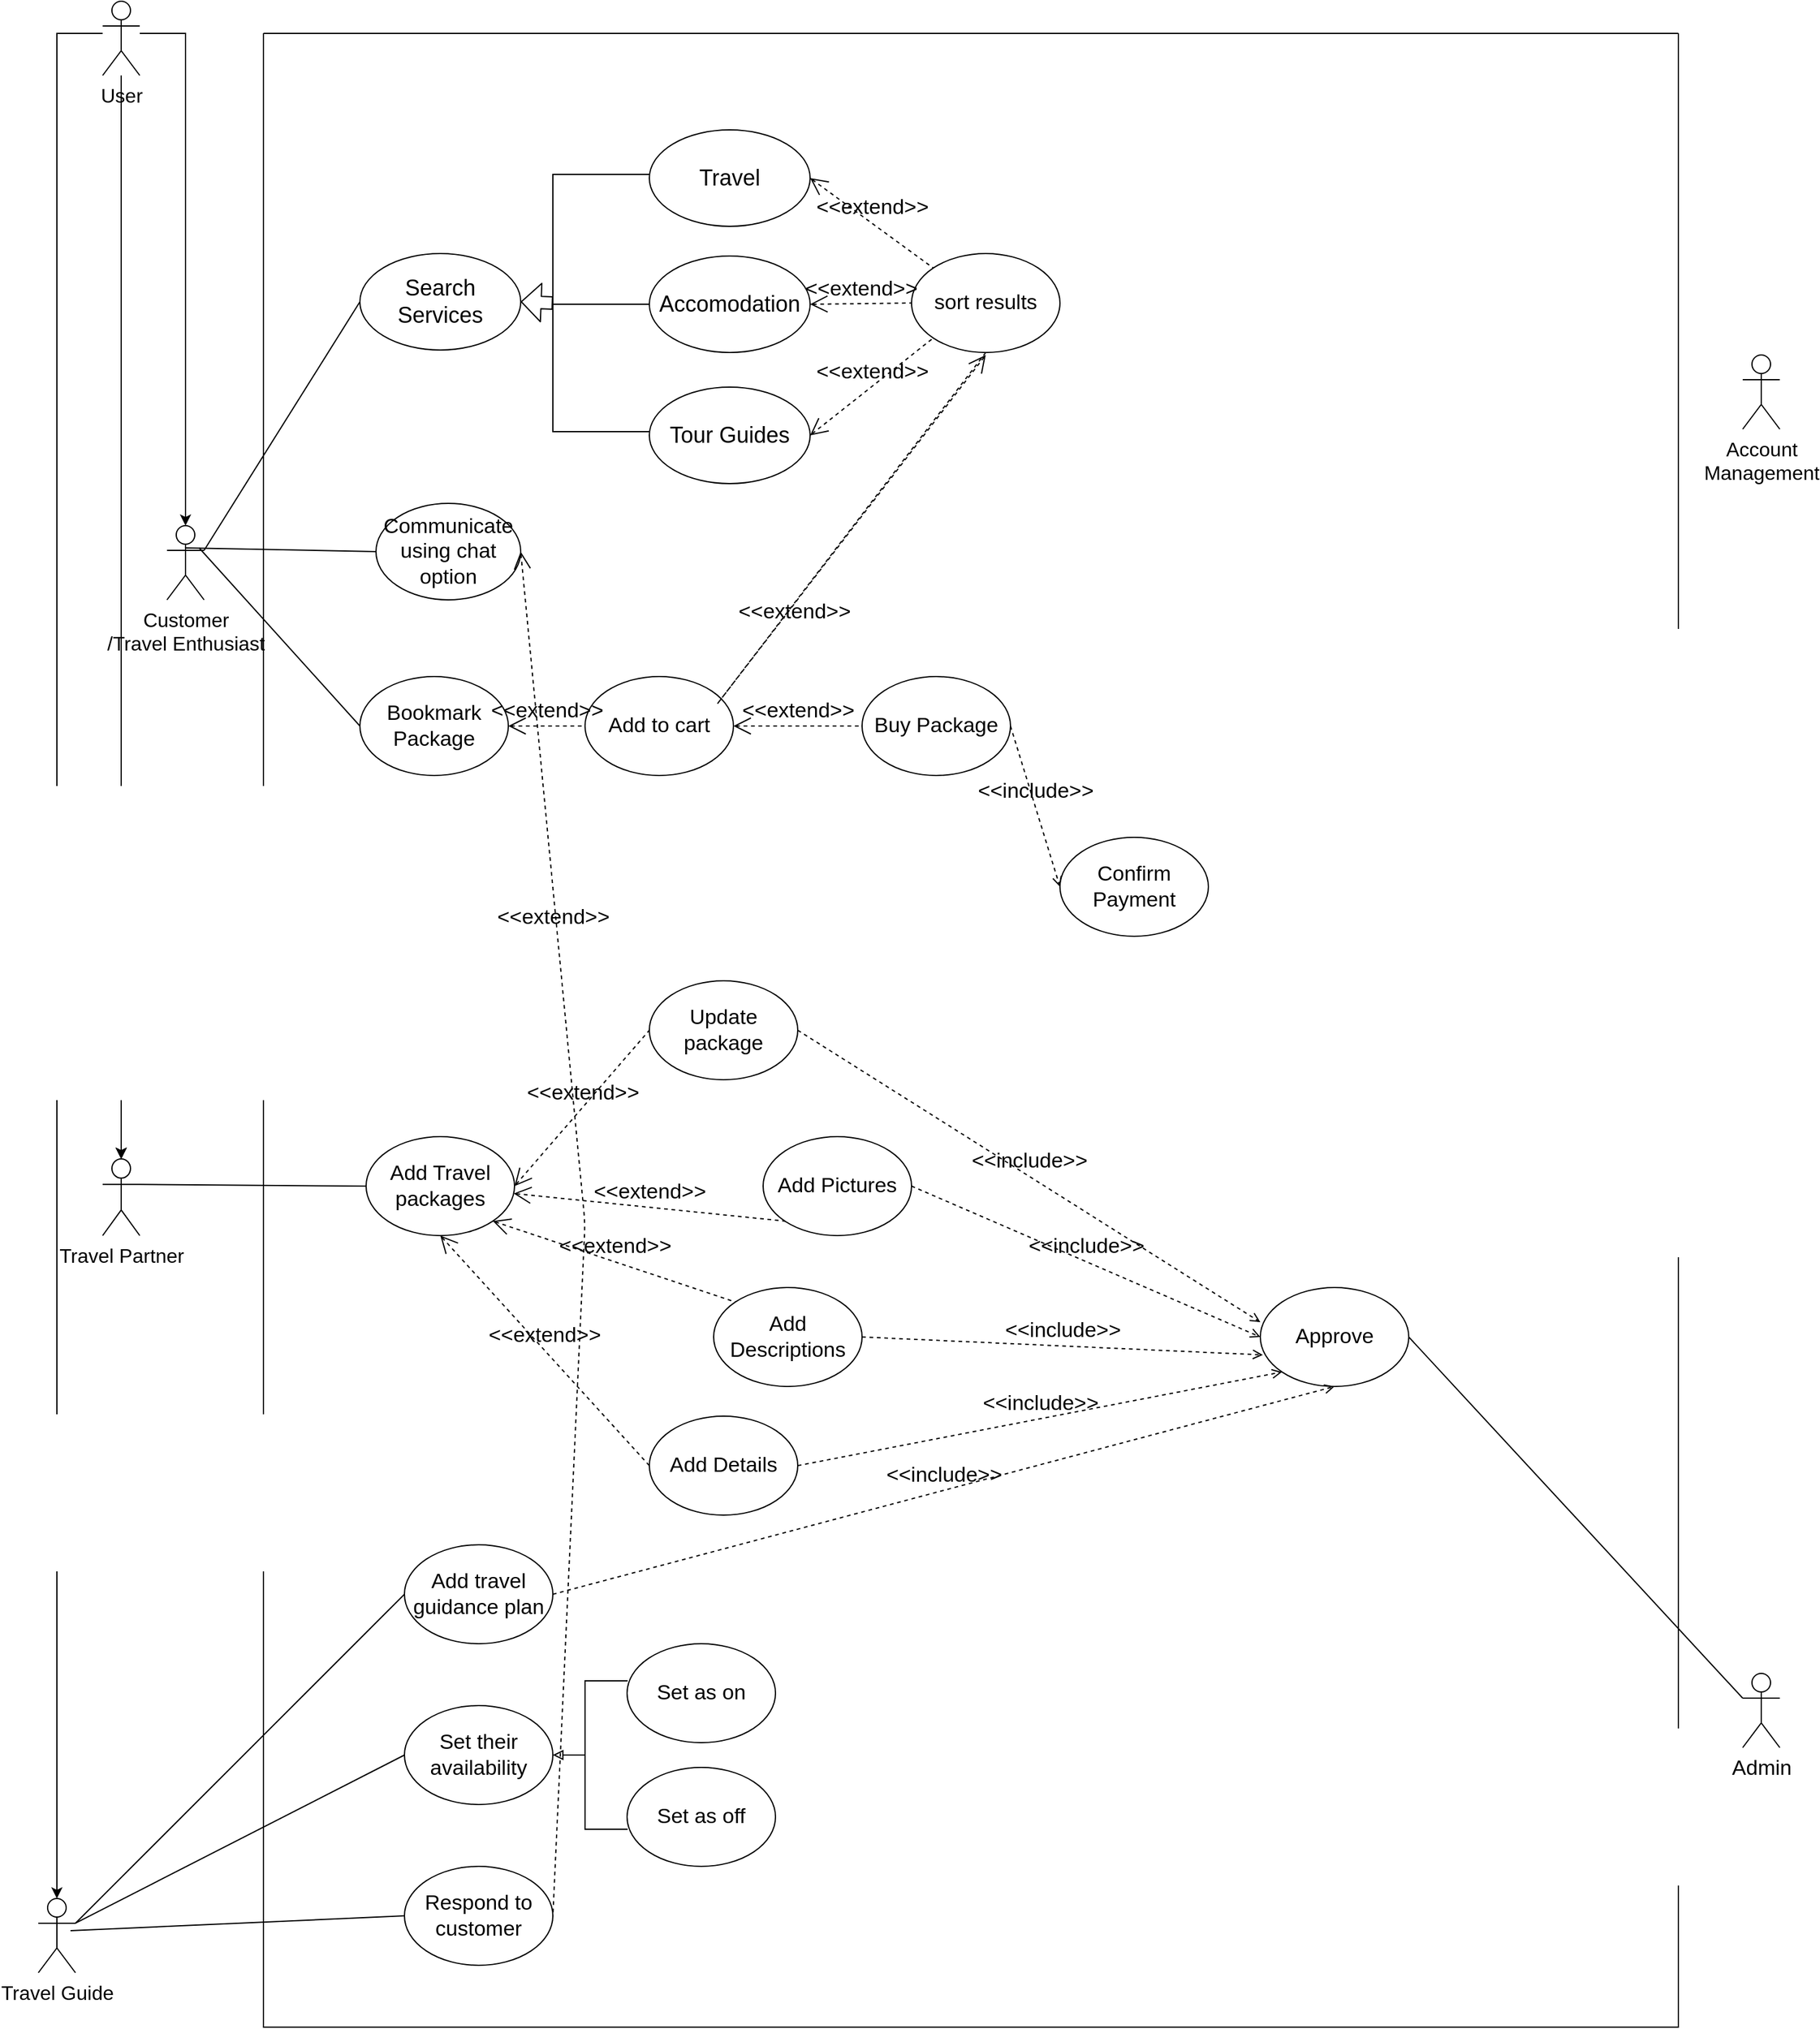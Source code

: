 <mxfile version="17.1.3" type="device"><diagram id="D6NRuJSOHz_yai-I6xqt" name="Page-1"><mxGraphModel dx="4466" dy="1563" grid="1" gridSize="26" guides="1" tooltips="1" connect="1" arrows="1" fold="1" page="1" pageScale="1" pageWidth="1500" pageHeight="1700" background="#FFFFFF" math="0" shadow="0"><root><mxCell id="0"/><mxCell id="1" parent="0"/><mxCell id="CTWGeSSu-Z7zZB4Bme3E-9" value="" style="edgeStyle=orthogonalEdgeStyle;rounded=0;orthogonalLoop=1;jettySize=auto;html=1;strokeWidth=1;" edge="1" parent="1" source="CTWGeSSu-Z7zZB4Bme3E-7" target="CTWGeSSu-Z7zZB4Bme3E-8"><mxGeometry relative="1" as="geometry"/></mxCell><mxCell id="CTWGeSSu-Z7zZB4Bme3E-10" value="" style="edgeStyle=orthogonalEdgeStyle;rounded=0;orthogonalLoop=1;jettySize=auto;html=1;strokeWidth=1;" edge="1" parent="1" source="CTWGeSSu-Z7zZB4Bme3E-7" target="CTWGeSSu-Z7zZB4Bme3E-8"><mxGeometry relative="1" as="geometry"/></mxCell><mxCell id="CTWGeSSu-Z7zZB4Bme3E-11" value="" style="edgeStyle=orthogonalEdgeStyle;rounded=0;orthogonalLoop=1;jettySize=auto;html=1;strokeWidth=1;" edge="1" parent="1" source="CTWGeSSu-Z7zZB4Bme3E-7" target="CTWGeSSu-Z7zZB4Bme3E-8"><mxGeometry relative="1" as="geometry"><Array as="points"><mxPoint x="-1389" y="957"/></Array></mxGeometry></mxCell><mxCell id="CTWGeSSu-Z7zZB4Bme3E-13" value="" style="edgeStyle=orthogonalEdgeStyle;rounded=0;orthogonalLoop=1;jettySize=auto;html=1;strokeWidth=1;" edge="1" parent="1" source="CTWGeSSu-Z7zZB4Bme3E-7" target="CTWGeSSu-Z7zZB4Bme3E-12"><mxGeometry relative="1" as="geometry"><Array as="points"><mxPoint x="-1441" y="52"/></Array></mxGeometry></mxCell><mxCell id="CTWGeSSu-Z7zZB4Bme3E-15" value="" style="edgeStyle=orthogonalEdgeStyle;rounded=0;orthogonalLoop=1;jettySize=auto;html=1;strokeWidth=1;" edge="1" parent="1" source="CTWGeSSu-Z7zZB4Bme3E-7" target="CTWGeSSu-Z7zZB4Bme3E-14"><mxGeometry relative="1" as="geometry"><Array as="points"><mxPoint x="-1337" y="52"/></Array></mxGeometry></mxCell><mxCell id="CTWGeSSu-Z7zZB4Bme3E-7" value="&lt;font style=&quot;font-size: 16px&quot;&gt;User&lt;/font&gt;" style="shape=umlActor;verticalLabelPosition=bottom;verticalAlign=top;html=1;outlineConnect=0;strokeWidth=1;" vertex="1" parent="1"><mxGeometry x="-1404" y="26" width="30" height="60" as="geometry"/></mxCell><mxCell id="CTWGeSSu-Z7zZB4Bme3E-8" value="&lt;font style=&quot;font-size: 16px&quot;&gt;Travel Partner&lt;/font&gt;" style="shape=umlActor;verticalLabelPosition=bottom;verticalAlign=top;html=1;outlineConnect=0;strokeWidth=1;" vertex="1" parent="1"><mxGeometry x="-1404" y="962" width="30" height="62" as="geometry"/></mxCell><mxCell id="CTWGeSSu-Z7zZB4Bme3E-12" value="&lt;font style=&quot;font-size: 16px&quot;&gt;Travel Guide&lt;/font&gt;" style="shape=umlActor;verticalLabelPosition=bottom;verticalAlign=top;html=1;outlineConnect=0;strokeWidth=1;" vertex="1" parent="1"><mxGeometry x="-1456" y="1560" width="30" height="60" as="geometry"/></mxCell><mxCell id="CTWGeSSu-Z7zZB4Bme3E-14" value="&lt;font style=&quot;font-size: 16px&quot;&gt;Customer&lt;br&gt;/Travel Enthusiast&lt;/font&gt;" style="shape=umlActor;verticalLabelPosition=bottom;verticalAlign=top;html=1;outlineConnect=0;strokeWidth=1;" vertex="1" parent="1"><mxGeometry x="-1352" y="450" width="30" height="60" as="geometry"/></mxCell><mxCell id="CTWGeSSu-Z7zZB4Bme3E-31" value="" style="swimlane;startSize=0;gradientColor=#ffffff;strokeWidth=1;" vertex="1" parent="1"><mxGeometry x="-1274" y="52" width="1144" height="1612" as="geometry"/></mxCell><mxCell id="CTWGeSSu-Z7zZB4Bme3E-33" value="&lt;span style=&quot;font-size: 18px&quot;&gt;Search Services&lt;/span&gt;" style="ellipse;whiteSpace=wrap;html=1;gradientColor=none;strokeWidth=1;" vertex="1" parent="CTWGeSSu-Z7zZB4Bme3E-31"><mxGeometry x="78" y="178" width="130" height="78" as="geometry"/></mxCell><mxCell id="CTWGeSSu-Z7zZB4Bme3E-44" value="&lt;span style=&quot;font-size: 18px&quot;&gt;Travel&lt;br&gt;&lt;/span&gt;" style="ellipse;whiteSpace=wrap;html=1;gradientColor=none;strokeWidth=1;" vertex="1" parent="CTWGeSSu-Z7zZB4Bme3E-31"><mxGeometry x="312" y="78" width="130" height="78" as="geometry"/></mxCell><mxCell id="CTWGeSSu-Z7zZB4Bme3E-45" value="&lt;span style=&quot;font-size: 18px&quot;&gt;Accomodation&lt;br&gt;&lt;/span&gt;" style="ellipse;whiteSpace=wrap;html=1;gradientColor=none;strokeWidth=1;" vertex="1" parent="CTWGeSSu-Z7zZB4Bme3E-31"><mxGeometry x="312" y="180" width="130" height="78" as="geometry"/></mxCell><mxCell id="CTWGeSSu-Z7zZB4Bme3E-46" value="&lt;span style=&quot;font-size: 18px&quot;&gt;Tour Guides&lt;br&gt;&lt;/span&gt;" style="ellipse;whiteSpace=wrap;html=1;gradientColor=none;strokeWidth=1;" vertex="1" parent="CTWGeSSu-Z7zZB4Bme3E-31"><mxGeometry x="312" y="286" width="130" height="78" as="geometry"/></mxCell><mxCell id="CTWGeSSu-Z7zZB4Bme3E-58" value="&lt;font style=&quot;font-size: 17px&quot;&gt;sort results&lt;br&gt;&lt;/font&gt;" style="ellipse;whiteSpace=wrap;html=1;fontSize=16;strokeWidth=1;gradientColor=#ffffff;" vertex="1" parent="CTWGeSSu-Z7zZB4Bme3E-31"><mxGeometry x="524" y="178" width="120" height="80" as="geometry"/></mxCell><mxCell id="CTWGeSSu-Z7zZB4Bme3E-78" value="&amp;lt;&amp;lt;extend&amp;gt;&amp;gt;" style="edgeStyle=none;html=1;startArrow=open;endArrow=none;startSize=12;verticalAlign=bottom;dashed=1;labelBackgroundColor=none;rounded=0;fontSize=17;strokeWidth=1;exitX=1;exitY=0.5;exitDx=0;exitDy=0;entryX=0;entryY=0;entryDx=0;entryDy=0;" edge="1" parent="CTWGeSSu-Z7zZB4Bme3E-31" source="CTWGeSSu-Z7zZB4Bme3E-44" target="CTWGeSSu-Z7zZB4Bme3E-58"><mxGeometry width="160" relative="1" as="geometry"><mxPoint x="338" y="442" as="sourcePoint"/><mxPoint x="498" y="442" as="targetPoint"/></mxGeometry></mxCell><mxCell id="CTWGeSSu-Z7zZB4Bme3E-79" value="&amp;lt;&amp;lt;extend&amp;gt;&amp;gt;" style="edgeStyle=none;html=1;startArrow=open;endArrow=none;startSize=12;verticalAlign=bottom;dashed=1;labelBackgroundColor=none;rounded=0;fontSize=17;strokeWidth=1;exitX=1;exitY=0.5;exitDx=0;exitDy=0;entryX=0;entryY=0.5;entryDx=0;entryDy=0;" edge="1" parent="CTWGeSSu-Z7zZB4Bme3E-31" source="CTWGeSSu-Z7zZB4Bme3E-45" target="CTWGeSSu-Z7zZB4Bme3E-58"><mxGeometry width="160" relative="1" as="geometry"><mxPoint x="338" y="442" as="sourcePoint"/><mxPoint x="498" y="442" as="targetPoint"/></mxGeometry></mxCell><mxCell id="CTWGeSSu-Z7zZB4Bme3E-80" value="&amp;lt;&amp;lt;extend&amp;gt;&amp;gt;" style="edgeStyle=none;html=1;startArrow=open;endArrow=none;startSize=12;verticalAlign=bottom;dashed=1;labelBackgroundColor=none;rounded=0;fontSize=17;strokeWidth=1;entryX=0;entryY=1;entryDx=0;entryDy=0;exitX=1;exitY=0.5;exitDx=0;exitDy=0;" edge="1" parent="CTWGeSSu-Z7zZB4Bme3E-31" source="CTWGeSSu-Z7zZB4Bme3E-46" target="CTWGeSSu-Z7zZB4Bme3E-58"><mxGeometry width="160" relative="1" as="geometry"><mxPoint x="338" y="442" as="sourcePoint"/><mxPoint x="498" y="442" as="targetPoint"/></mxGeometry></mxCell><mxCell id="CTWGeSSu-Z7zZB4Bme3E-84" value="Communicate using chat option" style="ellipse;whiteSpace=wrap;html=1;fontSize=17;strokeWidth=1;gradientColor=#ffffff;" vertex="1" parent="CTWGeSSu-Z7zZB4Bme3E-31"><mxGeometry x="91" y="380" width="117" height="78" as="geometry"/></mxCell><mxCell id="CTWGeSSu-Z7zZB4Bme3E-88" value="" style="shape=partialRectangle;whiteSpace=wrap;html=1;bottom=1;right=1;left=1;top=0;fillColor=none;routingCenterX=-0.5;fontSize=17;strokeWidth=1;direction=south;" vertex="1" parent="CTWGeSSu-Z7zZB4Bme3E-31"><mxGeometry x="234" y="114" width="78" height="208" as="geometry"/></mxCell><mxCell id="CTWGeSSu-Z7zZB4Bme3E-92" value="" style="line;strokeWidth=1;html=1;fontSize=17;gradientColor=#ffffff;" vertex="1" parent="CTWGeSSu-Z7zZB4Bme3E-31"><mxGeometry x="234" y="214" width="78" height="10" as="geometry"/></mxCell><mxCell id="CTWGeSSu-Z7zZB4Bme3E-97" value="" style="endArrow=classic;html=1;rounded=1;fontSize=17;strokeWidth=1;shape=flexArrow;entryX=1;entryY=0.5;entryDx=0;entryDy=0;exitX=0.5;exitY=1;exitDx=0;exitDy=0;endSize=5;startSize=1;" edge="1" parent="CTWGeSSu-Z7zZB4Bme3E-31" source="CTWGeSSu-Z7zZB4Bme3E-88" target="CTWGeSSu-Z7zZB4Bme3E-33"><mxGeometry width="50" height="50" relative="1" as="geometry"><mxPoint x="286" y="492" as="sourcePoint"/><mxPoint x="336" y="442" as="targetPoint"/></mxGeometry></mxCell><mxCell id="CTWGeSSu-Z7zZB4Bme3E-99" value="Bookmark Package" style="ellipse;whiteSpace=wrap;html=1;fontSize=17;strokeWidth=1;gradientColor=#ffffff;" vertex="1" parent="CTWGeSSu-Z7zZB4Bme3E-31"><mxGeometry x="78" y="520" width="120" height="80" as="geometry"/></mxCell><mxCell id="CTWGeSSu-Z7zZB4Bme3E-104" value="Add to cart" style="ellipse;whiteSpace=wrap;html=1;fontSize=17;strokeWidth=1;gradientColor=#ffffff;" vertex="1" parent="CTWGeSSu-Z7zZB4Bme3E-31"><mxGeometry x="260" y="520" width="120" height="80" as="geometry"/></mxCell><mxCell id="CTWGeSSu-Z7zZB4Bme3E-103" value="&amp;lt;&amp;lt;extend&amp;gt;&amp;gt;" style="edgeStyle=none;html=1;startArrow=open;endArrow=none;startSize=12;verticalAlign=bottom;dashed=1;labelBackgroundColor=none;rounded=1;fontSize=17;targetPerimeterSpacing=0;strokeColor=default;strokeWidth=1;fillColor=default;gradientColor=#ffffff;exitX=1;exitY=0.5;exitDx=0;exitDy=0;entryX=0;entryY=0.5;entryDx=0;entryDy=0;" edge="1" parent="CTWGeSSu-Z7zZB4Bme3E-31" source="CTWGeSSu-Z7zZB4Bme3E-99" target="CTWGeSSu-Z7zZB4Bme3E-104"><mxGeometry width="160" relative="1" as="geometry"><mxPoint x="182" y="442" as="sourcePoint"/><mxPoint x="342" y="442" as="targetPoint"/></mxGeometry></mxCell><mxCell id="CTWGeSSu-Z7zZB4Bme3E-107" value="&amp;lt;&amp;lt;extend&amp;gt;&amp;gt;" style="edgeStyle=none;html=1;startArrow=open;endArrow=none;startSize=12;verticalAlign=bottom;dashed=1;labelBackgroundColor=none;rounded=1;fontSize=17;targetPerimeterSpacing=0;strokeColor=default;strokeWidth=1;fillColor=default;gradientColor=#ffffff;entryX=0.5;entryY=1;entryDx=0;entryDy=0;endSize=10;" edge="1" parent="CTWGeSSu-Z7zZB4Bme3E-31" target="CTWGeSSu-Z7zZB4Bme3E-58"><mxGeometry x="-0.254" y="12" width="160" relative="1" as="geometry"><mxPoint x="584" y="260" as="sourcePoint"/><mxPoint x="810" y="442" as="targetPoint"/><Array as="points"><mxPoint x="364" y="546"/></Array><mxPoint y="-1" as="offset"/></mxGeometry></mxCell><mxCell id="CTWGeSSu-Z7zZB4Bme3E-108" value="Add travel guidance plan" style="ellipse;whiteSpace=wrap;html=1;fontSize=17;strokeWidth=1;gradientColor=#ffffff;" vertex="1" parent="CTWGeSSu-Z7zZB4Bme3E-31"><mxGeometry x="114" y="1222" width="120" height="80" as="geometry"/></mxCell><mxCell id="CTWGeSSu-Z7zZB4Bme3E-109" value="Set their availability" style="ellipse;whiteSpace=wrap;html=1;fontSize=17;strokeWidth=1;gradientColor=#ffffff;" vertex="1" parent="CTWGeSSu-Z7zZB4Bme3E-31"><mxGeometry x="114" y="1352" width="120" height="80" as="geometry"/></mxCell><mxCell id="CTWGeSSu-Z7zZB4Bme3E-110" value="Respond to customer" style="ellipse;whiteSpace=wrap;html=1;fontSize=17;strokeWidth=1;gradientColor=#ffffff;" vertex="1" parent="CTWGeSSu-Z7zZB4Bme3E-31"><mxGeometry x="114" y="1482" width="120" height="80" as="geometry"/></mxCell><mxCell id="CTWGeSSu-Z7zZB4Bme3E-112" value="Set as on" style="ellipse;whiteSpace=wrap;html=1;fontSize=17;strokeWidth=1;gradientColor=#ffffff;" vertex="1" parent="CTWGeSSu-Z7zZB4Bme3E-31"><mxGeometry x="294" y="1302" width="120" height="80" as="geometry"/></mxCell><mxCell id="CTWGeSSu-Z7zZB4Bme3E-113" value="Set as off" style="ellipse;whiteSpace=wrap;html=1;fontSize=17;strokeWidth=1;gradientColor=#ffffff;" vertex="1" parent="CTWGeSSu-Z7zZB4Bme3E-31"><mxGeometry x="294" y="1402" width="120" height="80" as="geometry"/></mxCell><mxCell id="CTWGeSSu-Z7zZB4Bme3E-114" value="" style="shape=partialRectangle;whiteSpace=wrap;html=1;bottom=1;right=1;left=1;top=0;fillColor=none;routingCenterX=-0.5;fontSize=17;strokeWidth=1;direction=south;" vertex="1" parent="CTWGeSSu-Z7zZB4Bme3E-31"><mxGeometry x="260" y="1332" width="34" height="120" as="geometry"/></mxCell><mxCell id="CTWGeSSu-Z7zZB4Bme3E-116" value="" style="endArrow=block;html=1;rounded=1;fontSize=17;targetPerimeterSpacing=0;strokeColor=default;strokeWidth=1;fillColor=default;gradientColor=#ffffff;entryX=1;entryY=0.5;entryDx=0;entryDy=0;exitX=0.5;exitY=1;exitDx=0;exitDy=0;endFill=0;" edge="1" parent="CTWGeSSu-Z7zZB4Bme3E-31" source="CTWGeSSu-Z7zZB4Bme3E-114" target="CTWGeSSu-Z7zZB4Bme3E-109"><mxGeometry width="50" height="50" relative="1" as="geometry"><mxPoint x="702" y="1194" as="sourcePoint"/><mxPoint x="752" y="1144" as="targetPoint"/></mxGeometry></mxCell><mxCell id="CTWGeSSu-Z7zZB4Bme3E-123" value="&amp;lt;&amp;lt;extend&amp;gt;&amp;gt;" style="edgeStyle=none;html=1;startArrow=open;endArrow=none;startSize=12;verticalAlign=bottom;dashed=1;labelBackgroundColor=none;rounded=1;fontSize=17;targetPerimeterSpacing=0;strokeColor=default;strokeWidth=1;fillColor=default;gradientColor=#ffffff;exitX=1;exitY=0.5;exitDx=0;exitDy=0;entryX=1;entryY=0.5;entryDx=0;entryDy=0;" edge="1" parent="CTWGeSSu-Z7zZB4Bme3E-31" source="CTWGeSSu-Z7zZB4Bme3E-84" target="CTWGeSSu-Z7zZB4Bme3E-110"><mxGeometry x="-0.439" y="-4" width="160" relative="1" as="geometry"><mxPoint x="650" y="1170" as="sourcePoint"/><mxPoint x="810" y="1170" as="targetPoint"/><Array as="points"><mxPoint x="260" y="962"/></Array><mxPoint y="-1" as="offset"/></mxGeometry></mxCell><mxCell id="CTWGeSSu-Z7zZB4Bme3E-124" value="Add Travel packages" style="ellipse;whiteSpace=wrap;html=1;fontSize=17;strokeWidth=1;gradientColor=#ffffff;" vertex="1" parent="CTWGeSSu-Z7zZB4Bme3E-31"><mxGeometry x="83" y="892" width="120" height="80" as="geometry"/></mxCell><mxCell id="CTWGeSSu-Z7zZB4Bme3E-126" value="Update package" style="ellipse;whiteSpace=wrap;html=1;fontSize=17;strokeWidth=1;gradientColor=#ffffff;" vertex="1" parent="CTWGeSSu-Z7zZB4Bme3E-31"><mxGeometry x="312" y="766" width="120" height="80" as="geometry"/></mxCell><mxCell id="CTWGeSSu-Z7zZB4Bme3E-128" value="&amp;lt;&amp;lt;extend&amp;gt;&amp;gt;" style="edgeStyle=none;html=1;startArrow=open;endArrow=none;startSize=12;verticalAlign=bottom;dashed=1;labelBackgroundColor=none;rounded=1;fontSize=17;targetPerimeterSpacing=0;strokeColor=default;strokeWidth=1;fillColor=default;gradientColor=#ffffff;exitX=1;exitY=0.5;exitDx=0;exitDy=0;entryX=0;entryY=0.5;entryDx=0;entryDy=0;" edge="1" parent="CTWGeSSu-Z7zZB4Bme3E-31" source="CTWGeSSu-Z7zZB4Bme3E-124" target="CTWGeSSu-Z7zZB4Bme3E-126"><mxGeometry width="160" relative="1" as="geometry"><mxPoint x="650" y="780" as="sourcePoint"/><mxPoint x="810" y="780" as="targetPoint"/></mxGeometry></mxCell><mxCell id="CTWGeSSu-Z7zZB4Bme3E-129" value="Add Pictures" style="ellipse;whiteSpace=wrap;html=1;fontSize=17;strokeWidth=1;gradientColor=#ffffff;" vertex="1" parent="CTWGeSSu-Z7zZB4Bme3E-31"><mxGeometry x="404" y="892" width="120" height="80" as="geometry"/></mxCell><mxCell id="CTWGeSSu-Z7zZB4Bme3E-130" value="Add Descriptions" style="ellipse;whiteSpace=wrap;html=1;fontSize=17;strokeWidth=1;gradientColor=#ffffff;" vertex="1" parent="CTWGeSSu-Z7zZB4Bme3E-31"><mxGeometry x="364" y="1014" width="120" height="80" as="geometry"/></mxCell><mxCell id="CTWGeSSu-Z7zZB4Bme3E-131" value="Add Details" style="ellipse;whiteSpace=wrap;html=1;fontSize=17;strokeWidth=1;gradientColor=#ffffff;" vertex="1" parent="CTWGeSSu-Z7zZB4Bme3E-31"><mxGeometry x="312" y="1118" width="120" height="80" as="geometry"/></mxCell><mxCell id="CTWGeSSu-Z7zZB4Bme3E-133" value="&amp;lt;&amp;lt;extend&amp;gt;&amp;gt;" style="edgeStyle=none;html=1;startArrow=open;endArrow=none;startSize=12;verticalAlign=bottom;dashed=1;labelBackgroundColor=none;rounded=1;fontSize=17;targetPerimeterSpacing=0;strokeColor=default;strokeWidth=1;fillColor=default;gradientColor=#ffffff;entryX=0;entryY=1;entryDx=0;entryDy=0;" edge="1" parent="CTWGeSSu-Z7zZB4Bme3E-31" source="CTWGeSSu-Z7zZB4Bme3E-124" target="CTWGeSSu-Z7zZB4Bme3E-129"><mxGeometry width="160" relative="1" as="geometry"><mxPoint x="208" y="936" as="sourcePoint"/><mxPoint x="810" y="962" as="targetPoint"/></mxGeometry></mxCell><mxCell id="CTWGeSSu-Z7zZB4Bme3E-134" value="&amp;lt;&amp;lt;extend&amp;gt;&amp;gt;" style="edgeStyle=none;html=1;startArrow=open;endArrow=none;startSize=12;verticalAlign=bottom;dashed=1;labelBackgroundColor=none;rounded=1;fontSize=17;targetPerimeterSpacing=0;strokeColor=default;strokeWidth=1;fillColor=default;gradientColor=#ffffff;exitX=1;exitY=1;exitDx=0;exitDy=0;entryX=0;entryY=0;entryDx=0;entryDy=0;" edge="1" parent="CTWGeSSu-Z7zZB4Bme3E-31" source="CTWGeSSu-Z7zZB4Bme3E-124" target="CTWGeSSu-Z7zZB4Bme3E-130"><mxGeometry width="160" relative="1" as="geometry"><mxPoint x="650" y="962" as="sourcePoint"/><mxPoint x="810" y="962" as="targetPoint"/></mxGeometry></mxCell><mxCell id="CTWGeSSu-Z7zZB4Bme3E-136" value="&amp;lt;&amp;lt;extend&amp;gt;&amp;gt;" style="edgeStyle=none;html=1;startArrow=open;endArrow=none;startSize=12;verticalAlign=bottom;dashed=1;labelBackgroundColor=none;rounded=1;fontSize=17;targetPerimeterSpacing=0;strokeColor=default;strokeWidth=1;fillColor=default;gradientColor=#ffffff;exitX=0.5;exitY=1;exitDx=0;exitDy=0;entryX=0;entryY=0.5;entryDx=0;entryDy=0;" edge="1" parent="CTWGeSSu-Z7zZB4Bme3E-31" source="CTWGeSSu-Z7zZB4Bme3E-124" target="CTWGeSSu-Z7zZB4Bme3E-131"><mxGeometry width="160" relative="1" as="geometry"><mxPoint x="650" y="1144" as="sourcePoint"/><mxPoint x="810" y="1144" as="targetPoint"/></mxGeometry></mxCell><mxCell id="CTWGeSSu-Z7zZB4Bme3E-137" value="Buy Package" style="ellipse;whiteSpace=wrap;html=1;fontSize=17;strokeWidth=1;gradientColor=#ffffff;" vertex="1" parent="CTWGeSSu-Z7zZB4Bme3E-31"><mxGeometry x="484" y="520" width="120" height="80" as="geometry"/></mxCell><mxCell id="CTWGeSSu-Z7zZB4Bme3E-139" value="&amp;lt;&amp;lt;extend&amp;gt;&amp;gt;" style="edgeStyle=none;html=1;startArrow=open;endArrow=none;startSize=12;verticalAlign=bottom;dashed=1;labelBackgroundColor=none;rounded=1;fontSize=17;targetPerimeterSpacing=0;strokeColor=default;strokeWidth=1;fillColor=default;gradientColor=#ffffff;exitX=1;exitY=0.5;exitDx=0;exitDy=0;entryX=0;entryY=0.5;entryDx=0;entryDy=0;" edge="1" parent="CTWGeSSu-Z7zZB4Bme3E-31" source="CTWGeSSu-Z7zZB4Bme3E-104" target="CTWGeSSu-Z7zZB4Bme3E-137"><mxGeometry width="160" relative="1" as="geometry"><mxPoint x="650" y="598" as="sourcePoint"/><mxPoint x="810" y="598" as="targetPoint"/></mxGeometry></mxCell><mxCell id="CTWGeSSu-Z7zZB4Bme3E-140" value="Confirm Payment" style="ellipse;whiteSpace=wrap;html=1;fontSize=17;strokeWidth=1;gradientColor=#ffffff;" vertex="1" parent="CTWGeSSu-Z7zZB4Bme3E-31"><mxGeometry x="644" y="650" width="120" height="80" as="geometry"/></mxCell><mxCell id="CTWGeSSu-Z7zZB4Bme3E-142" value="&amp;lt;&amp;lt;include&amp;gt;&amp;gt;" style="html=1;verticalAlign=bottom;labelBackgroundColor=none;endArrow=open;endFill=0;dashed=1;rounded=1;fontSize=17;targetPerimeterSpacing=0;strokeColor=default;strokeWidth=1;fillColor=default;gradientColor=#ffffff;exitX=1;exitY=0.5;exitDx=0;exitDy=0;entryX=0;entryY=0.5;entryDx=0;entryDy=0;" edge="1" parent="CTWGeSSu-Z7zZB4Bme3E-31" source="CTWGeSSu-Z7zZB4Bme3E-137" target="CTWGeSSu-Z7zZB4Bme3E-140"><mxGeometry width="160" relative="1" as="geometry"><mxPoint x="650" y="598" as="sourcePoint"/><mxPoint x="810" y="598" as="targetPoint"/></mxGeometry></mxCell><mxCell id="CTWGeSSu-Z7zZB4Bme3E-147" value="Approve" style="ellipse;whiteSpace=wrap;html=1;fontSize=17;strokeWidth=1;gradientColor=#ffffff;" vertex="1" parent="CTWGeSSu-Z7zZB4Bme3E-31"><mxGeometry x="806" y="1014" width="120" height="80" as="geometry"/></mxCell><mxCell id="CTWGeSSu-Z7zZB4Bme3E-150" value="&amp;lt;&amp;lt;include&amp;gt;&amp;gt;" style="html=1;verticalAlign=bottom;labelBackgroundColor=none;endArrow=open;endFill=0;dashed=1;rounded=1;fontSize=17;targetPerimeterSpacing=0;strokeColor=default;strokeWidth=1;fillColor=default;gradientColor=#ffffff;exitX=1;exitY=0.5;exitDx=0;exitDy=0;entryX=0;entryY=0.35;entryDx=0;entryDy=0;entryPerimeter=0;" edge="1" parent="CTWGeSSu-Z7zZB4Bme3E-31" source="CTWGeSSu-Z7zZB4Bme3E-126" target="CTWGeSSu-Z7zZB4Bme3E-147"><mxGeometry width="160" relative="1" as="geometry"><mxPoint x="572" y="1144" as="sourcePoint"/><mxPoint x="732" y="1144" as="targetPoint"/></mxGeometry></mxCell><mxCell id="CTWGeSSu-Z7zZB4Bme3E-151" value="&amp;lt;&amp;lt;include&amp;gt;&amp;gt;" style="html=1;verticalAlign=bottom;labelBackgroundColor=none;endArrow=open;endFill=0;dashed=1;rounded=1;fontSize=17;targetPerimeterSpacing=0;strokeColor=default;strokeWidth=1;fillColor=default;gradientColor=#ffffff;exitX=1;exitY=0.5;exitDx=0;exitDy=0;entryX=0;entryY=0.5;entryDx=0;entryDy=0;" edge="1" parent="CTWGeSSu-Z7zZB4Bme3E-31" source="CTWGeSSu-Z7zZB4Bme3E-129" target="CTWGeSSu-Z7zZB4Bme3E-147"><mxGeometry width="160" relative="1" as="geometry"><mxPoint x="458" y="832" as="sourcePoint"/><mxPoint x="884" y="1092" as="targetPoint"/></mxGeometry></mxCell><mxCell id="CTWGeSSu-Z7zZB4Bme3E-152" value="&amp;lt;&amp;lt;include&amp;gt;&amp;gt;" style="html=1;verticalAlign=bottom;labelBackgroundColor=none;endArrow=open;endFill=0;dashed=1;rounded=1;fontSize=17;targetPerimeterSpacing=0;strokeColor=default;strokeWidth=1;fillColor=default;gradientColor=#ffffff;exitX=1;exitY=0.5;exitDx=0;exitDy=0;entryX=0.017;entryY=0.681;entryDx=0;entryDy=0;entryPerimeter=0;" edge="1" parent="CTWGeSSu-Z7zZB4Bme3E-31" source="CTWGeSSu-Z7zZB4Bme3E-130" target="CTWGeSSu-Z7zZB4Bme3E-147"><mxGeometry width="160" relative="1" as="geometry"><mxPoint x="550.0" y="958" as="sourcePoint"/><mxPoint x="858" y="1104" as="targetPoint"/></mxGeometry></mxCell><mxCell id="CTWGeSSu-Z7zZB4Bme3E-153" value="&amp;lt;&amp;lt;include&amp;gt;&amp;gt;" style="html=1;verticalAlign=bottom;labelBackgroundColor=none;endArrow=open;endFill=0;dashed=1;rounded=1;fontSize=17;targetPerimeterSpacing=0;strokeColor=default;strokeWidth=1;fillColor=default;gradientColor=#ffffff;exitX=1;exitY=0.5;exitDx=0;exitDy=0;entryX=0;entryY=1;entryDx=0;entryDy=0;" edge="1" parent="CTWGeSSu-Z7zZB4Bme3E-31" source="CTWGeSSu-Z7zZB4Bme3E-131" target="CTWGeSSu-Z7zZB4Bme3E-147"><mxGeometry width="160" relative="1" as="geometry"><mxPoint x="510" y="1080" as="sourcePoint"/><mxPoint x="901.574" y="1132.284" as="targetPoint"/></mxGeometry></mxCell><mxCell id="CTWGeSSu-Z7zZB4Bme3E-159" value="&amp;lt;&amp;lt;include&amp;gt;&amp;gt;" style="html=1;verticalAlign=bottom;labelBackgroundColor=none;endArrow=open;endFill=0;dashed=1;rounded=1;fontSize=17;targetPerimeterSpacing=0;strokeColor=default;strokeWidth=1;fillColor=default;gradientColor=#ffffff;entryX=0.5;entryY=1;entryDx=0;entryDy=0;exitX=1;exitY=0.5;exitDx=0;exitDy=0;" edge="1" parent="CTWGeSSu-Z7zZB4Bme3E-31" source="CTWGeSSu-Z7zZB4Bme3E-108" target="CTWGeSSu-Z7zZB4Bme3E-147"><mxGeometry width="160" relative="1" as="geometry"><mxPoint x="676" y="1352" as="sourcePoint"/><mxPoint x="836" y="1352" as="targetPoint"/></mxGeometry></mxCell><mxCell id="CTWGeSSu-Z7zZB4Bme3E-32" value="&lt;font style=&quot;font-size: 16px&quot;&gt;Account&lt;br&gt;Management&lt;/font&gt;" style="shape=umlActor;verticalLabelPosition=bottom;verticalAlign=top;html=1;outlineConnect=0;gradientColor=none;strokeWidth=1;" vertex="1" parent="1"><mxGeometry x="-78" y="312" width="30" height="60" as="geometry"/></mxCell><mxCell id="CTWGeSSu-Z7zZB4Bme3E-43" value="" style="endArrow=none;html=1;rounded=0;fontSize=16;exitX=1;exitY=0.333;exitDx=0;exitDy=0;exitPerimeter=0;entryX=0;entryY=0.5;entryDx=0;entryDy=0;strokeWidth=1;" edge="1" parent="1" source="CTWGeSSu-Z7zZB4Bme3E-14" target="CTWGeSSu-Z7zZB4Bme3E-33"><mxGeometry width="50" height="50" relative="1" as="geometry"><mxPoint x="-884" y="752" as="sourcePoint"/><mxPoint x="-834" y="702" as="targetPoint"/></mxGeometry></mxCell><mxCell id="CTWGeSSu-Z7zZB4Bme3E-85" value="" style="endArrow=none;html=1;rounded=0;fontSize=17;strokeWidth=1;exitX=0.5;exitY=0.3;exitDx=0;exitDy=0;exitPerimeter=0;entryX=0;entryY=0.5;entryDx=0;entryDy=0;" edge="1" parent="1" source="CTWGeSSu-Z7zZB4Bme3E-14" target="CTWGeSSu-Z7zZB4Bme3E-84"><mxGeometry width="50" height="50" relative="1" as="geometry"><mxPoint x="-884" y="778" as="sourcePoint"/><mxPoint x="-834" y="728" as="targetPoint"/></mxGeometry></mxCell><mxCell id="CTWGeSSu-Z7zZB4Bme3E-106" value="" style="endArrow=none;html=1;rounded=1;fontSize=17;targetPerimeterSpacing=0;strokeColor=default;strokeWidth=1;fillColor=default;gradientColor=#ffffff;entryX=0;entryY=0.5;entryDx=0;entryDy=0;" edge="1" parent="1" target="CTWGeSSu-Z7zZB4Bme3E-99"><mxGeometry width="50" height="50" relative="1" as="geometry"><mxPoint x="-1326" y="468" as="sourcePoint"/><mxPoint x="-496" y="468" as="targetPoint"/></mxGeometry></mxCell><mxCell id="CTWGeSSu-Z7zZB4Bme3E-117" value="" style="endArrow=none;html=1;rounded=1;fontSize=17;targetPerimeterSpacing=0;strokeColor=default;strokeWidth=1;fillColor=default;gradientColor=#ffffff;exitX=1;exitY=0.333;exitDx=0;exitDy=0;exitPerimeter=0;entryX=0;entryY=0.5;entryDx=0;entryDy=0;" edge="1" parent="1" source="CTWGeSSu-Z7zZB4Bme3E-12" target="CTWGeSSu-Z7zZB4Bme3E-108"><mxGeometry width="50" height="50" relative="1" as="geometry"><mxPoint x="-572" y="1246" as="sourcePoint"/><mxPoint x="-522" y="1196" as="targetPoint"/></mxGeometry></mxCell><mxCell id="CTWGeSSu-Z7zZB4Bme3E-118" value="" style="endArrow=none;html=1;rounded=1;fontSize=17;targetPerimeterSpacing=0;strokeColor=default;strokeWidth=1;fillColor=default;gradientColor=#ffffff;exitX=1;exitY=0.333;exitDx=0;exitDy=0;exitPerimeter=0;entryX=0;entryY=0.5;entryDx=0;entryDy=0;" edge="1" parent="1" source="CTWGeSSu-Z7zZB4Bme3E-12" target="CTWGeSSu-Z7zZB4Bme3E-109"><mxGeometry width="50" height="50" relative="1" as="geometry"><mxPoint x="-572" y="1246" as="sourcePoint"/><mxPoint x="-522" y="1196" as="targetPoint"/></mxGeometry></mxCell><mxCell id="CTWGeSSu-Z7zZB4Bme3E-119" value="" style="endArrow=none;html=1;rounded=1;fontSize=17;targetPerimeterSpacing=0;strokeColor=default;strokeWidth=1;fillColor=default;gradientColor=#ffffff;entryX=0;entryY=0.5;entryDx=0;entryDy=0;" edge="1" parent="1" target="CTWGeSSu-Z7zZB4Bme3E-110"><mxGeometry width="50" height="50" relative="1" as="geometry"><mxPoint x="-1430" y="1586" as="sourcePoint"/><mxPoint x="-522" y="1196" as="targetPoint"/></mxGeometry></mxCell><mxCell id="CTWGeSSu-Z7zZB4Bme3E-125" value="" style="endArrow=none;html=1;rounded=1;fontSize=17;endSize=10;targetPerimeterSpacing=0;strokeColor=default;strokeWidth=1;fillColor=default;gradientColor=#ffffff;exitX=1;exitY=0.333;exitDx=0;exitDy=0;exitPerimeter=0;entryX=0;entryY=0.5;entryDx=0;entryDy=0;" edge="1" parent="1" source="CTWGeSSu-Z7zZB4Bme3E-8" target="CTWGeSSu-Z7zZB4Bme3E-124"><mxGeometry width="50" height="50" relative="1" as="geometry"><mxPoint x="-572" y="882" as="sourcePoint"/><mxPoint x="-522" y="832" as="targetPoint"/></mxGeometry></mxCell><mxCell id="CTWGeSSu-Z7zZB4Bme3E-144" value="Admin&lt;br&gt;" style="shape=umlActor;verticalLabelPosition=bottom;verticalAlign=top;html=1;outlineConnect=0;fontSize=17;strokeWidth=1;gradientColor=#ffffff;" vertex="1" parent="1"><mxGeometry x="-78" y="1378" width="30" height="60" as="geometry"/></mxCell><mxCell id="CTWGeSSu-Z7zZB4Bme3E-148" value="" style="endArrow=none;html=1;rounded=1;fontSize=17;targetPerimeterSpacing=0;strokeColor=default;strokeWidth=1;fillColor=default;gradientColor=#ffffff;entryX=0;entryY=0.333;entryDx=0;entryDy=0;entryPerimeter=0;exitX=1;exitY=0.5;exitDx=0;exitDy=0;" edge="1" parent="1" source="CTWGeSSu-Z7zZB4Bme3E-147" target="CTWGeSSu-Z7zZB4Bme3E-144"><mxGeometry width="50" height="50" relative="1" as="geometry"><mxPoint x="-650" y="1220" as="sourcePoint"/><mxPoint x="-600" y="1170" as="targetPoint"/></mxGeometry></mxCell></root></mxGraphModel></diagram></mxfile>